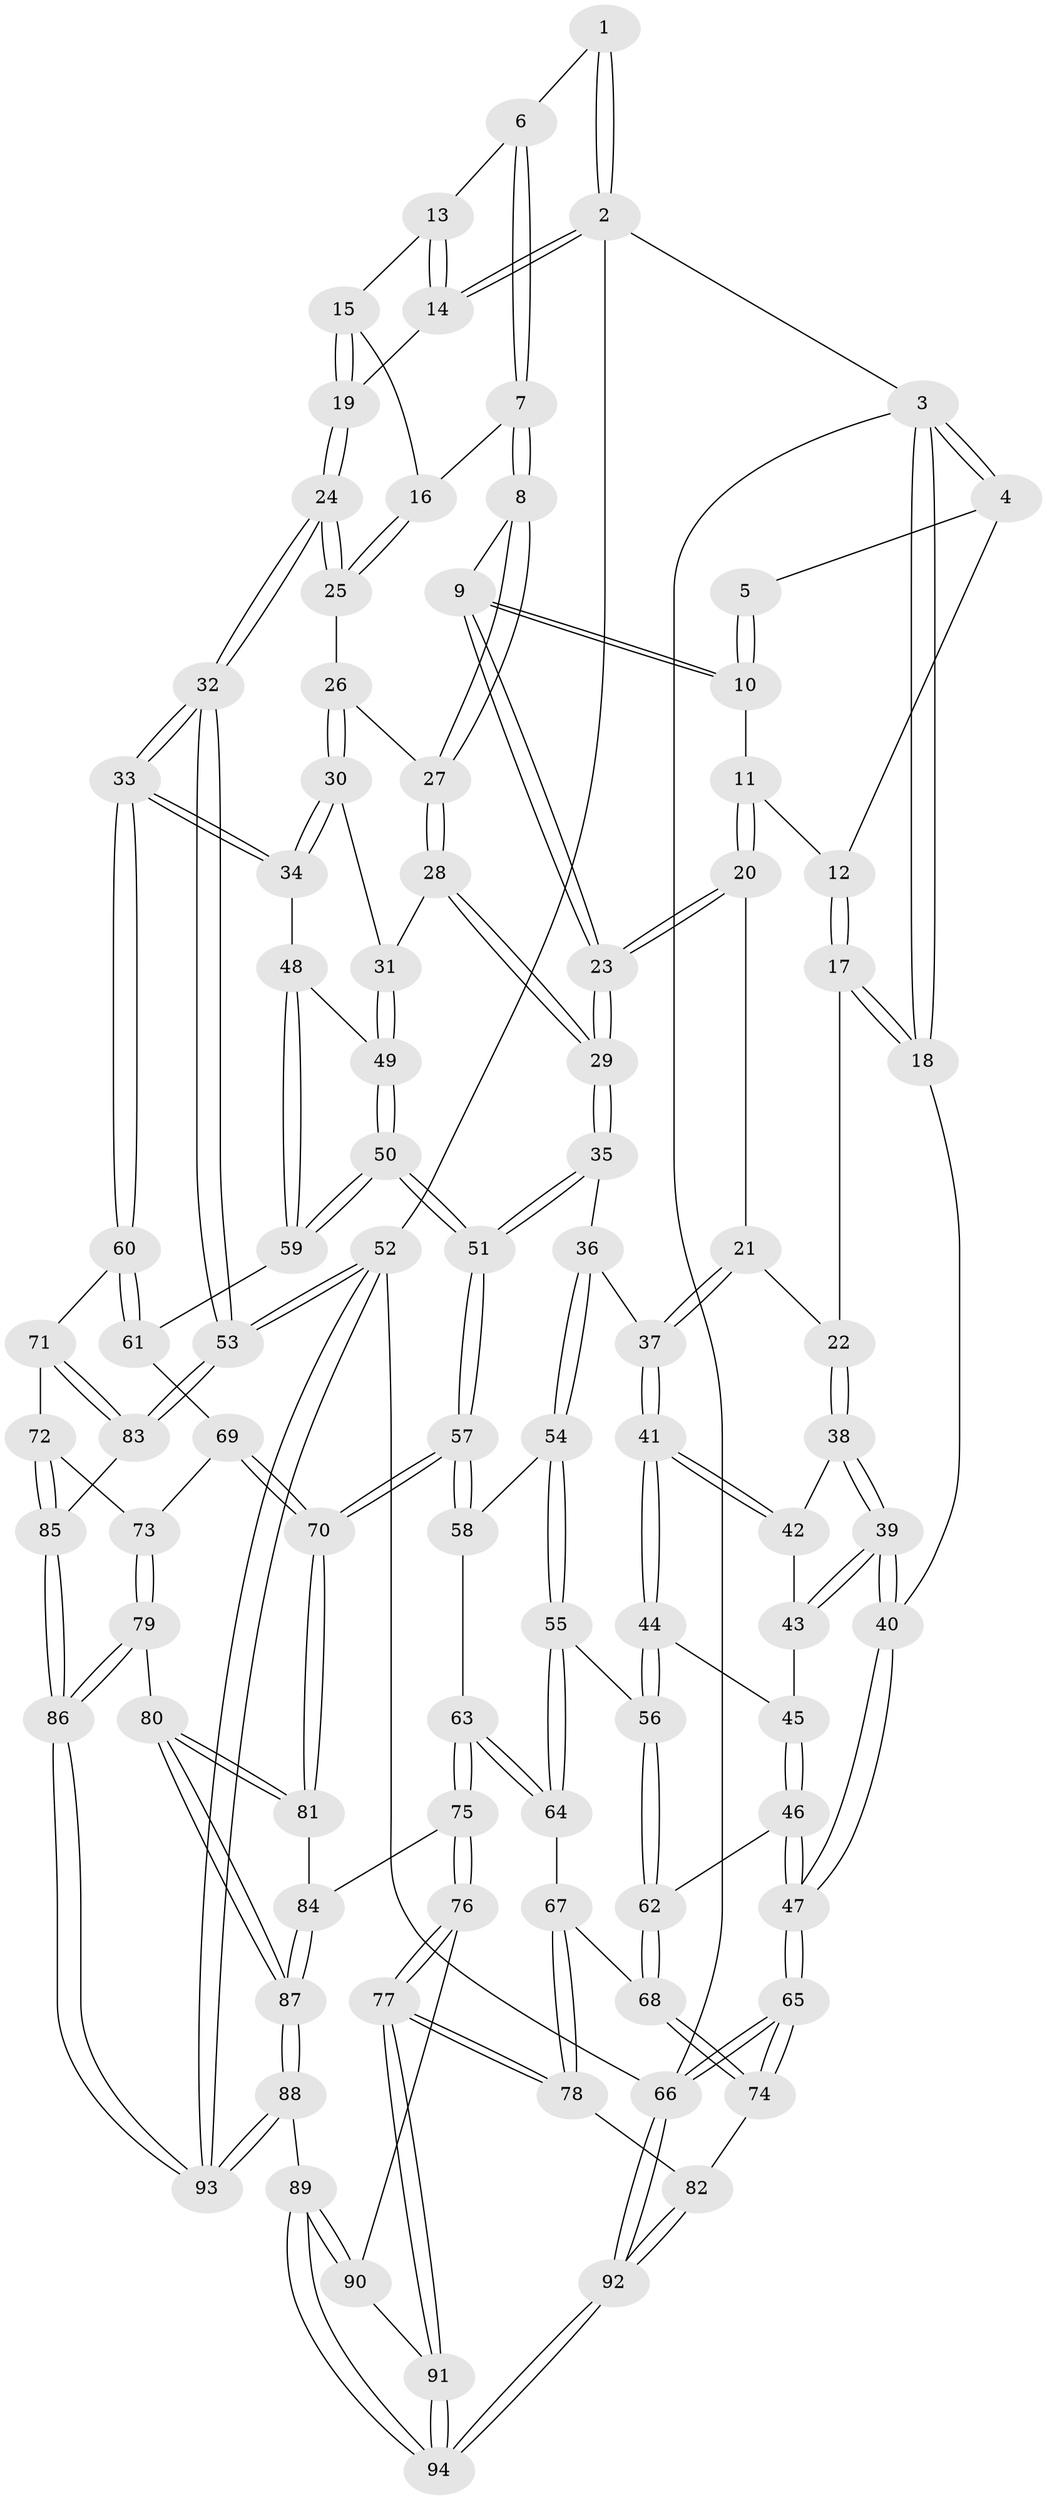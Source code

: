 // Generated by graph-tools (version 1.1) at 2025/51/03/09/25 03:51:03]
// undirected, 94 vertices, 232 edges
graph export_dot {
graph [start="1"]
  node [color=gray90,style=filled];
  1 [pos="+0.6491851111981658+0"];
  2 [pos="+1+0"];
  3 [pos="+0+0"];
  4 [pos="+0+0"];
  5 [pos="+0.5604361771862165+0"];
  6 [pos="+0.7265896556048865+0"];
  7 [pos="+0.7461474894925358+0.19186000537197795"];
  8 [pos="+0.7282292345489011+0.22425605402049403"];
  9 [pos="+0.54803068031514+0.1645690332687585"];
  10 [pos="+0.481226681811637+0.061404295367364393"];
  11 [pos="+0.43329261170549693+0.09985636185888934"];
  12 [pos="+0.24050056426985575+0.08109106050498263"];
  13 [pos="+0.8828327809658473+0.07555310233156003"];
  14 [pos="+1+0.07528356981023507"];
  15 [pos="+0.860876439201432+0.1674724546063342"];
  16 [pos="+0.8364862987617104+0.1919718429772884"];
  17 [pos="+0.19729482579797128+0.19669305087869904"];
  18 [pos="+0+0.1690414982105939"];
  19 [pos="+1+0.127933973531376"];
  20 [pos="+0.37231319266989193+0.25681262920620035"];
  21 [pos="+0.31059746239778435+0.28785979875753603"];
  22 [pos="+0.26618593625186193+0.29111274107588603"];
  23 [pos="+0.5637163273222906+0.3922309996811033"];
  24 [pos="+1+0.26100939845213394"];
  25 [pos="+0.9417119710755034+0.28597222710249454"];
  26 [pos="+0.8738441398085087+0.32528599740819625"];
  27 [pos="+0.7240485669130439+0.2659682266215748"];
  28 [pos="+0.6380812552004523+0.4049079594140472"];
  29 [pos="+0.5822612138164176+0.42003201399869666"];
  30 [pos="+0.8435009365510814+0.41900940401499737"];
  31 [pos="+0.6381789242892815+0.40495389668972326"];
  32 [pos="+1+0.567877241992277"];
  33 [pos="+1+0.5743309018300654"];
  34 [pos="+0.9166604709603972+0.5172596285231413"];
  35 [pos="+0.5779039436023112+0.42701427934254377"];
  36 [pos="+0.5456741380439475+0.44976262148547685"];
  37 [pos="+0.3677769490918538+0.42584141836835854"];
  38 [pos="+0.22378426650215164+0.34525311475378995"];
  39 [pos="+0+0.41745070097558085"];
  40 [pos="+0+0.419909168430155"];
  41 [pos="+0.2873900121450751+0.5127220064202002"];
  42 [pos="+0.24041447665872612+0.4174984880065659"];
  43 [pos="+0.14335695879967472+0.486962066256521"];
  44 [pos="+0.28559136811153885+0.542813327949792"];
  45 [pos="+0.18940351564285635+0.5181178595156827"];
  46 [pos="+0.0587054445227196+0.6594831757995195"];
  47 [pos="+0+0.5388850344927112"];
  48 [pos="+0.8333926882878641+0.5535946893344398"];
  49 [pos="+0.774307046598045+0.5511073280765465"];
  50 [pos="+0.6779613477526192+0.6925139116397153"];
  51 [pos="+0.67170799765223+0.6982643740585436"];
  52 [pos="+1+1"];
  53 [pos="+1+1"];
  54 [pos="+0.4639709532988868+0.5629330699414598"];
  55 [pos="+0.3517571972149126+0.6134349008012002"];
  56 [pos="+0.2951480967670445+0.5683202705502267"];
  57 [pos="+0.6639357440194811+0.7262902892260154"];
  58 [pos="+0.5295739467095073+0.6596867118866363"];
  59 [pos="+0.8220898594843132+0.6428272382473741"];
  60 [pos="+0.9700893852404817+0.7076323760505732"];
  61 [pos="+0.8676969534829296+0.6955169686067061"];
  62 [pos="+0.08667516513173071+0.6795510079130974"];
  63 [pos="+0.42200539271211157+0.768063863043172"];
  64 [pos="+0.35151781094013557+0.7013903645899299"];
  65 [pos="+0+1"];
  66 [pos="+0+1"];
  67 [pos="+0.349261398513231+0.7029399815474018"];
  68 [pos="+0.09921004451784614+0.7031249838506306"];
  69 [pos="+0.771160362267229+0.7455920731379517"];
  70 [pos="+0.6650697561165576+0.7350537394274828"];
  71 [pos="+0.940280083148044+0.7630994813291243"];
  72 [pos="+0.9019958105128388+0.8077146432292515"];
  73 [pos="+0.8286575236842627+0.7939532921169126"];
  74 [pos="+0.13926185034858754+0.842269005289926"];
  75 [pos="+0.43159980605231557+0.7844260254967095"];
  76 [pos="+0.4032159119915163+0.8477421194134018"];
  77 [pos="+0.20641740962812005+0.8925741763838663"];
  78 [pos="+0.19386649633682124+0.8739022485047844"];
  79 [pos="+0.7748211371838312+0.8997706897332667"];
  80 [pos="+0.6858794127968454+0.8859250648929564"];
  81 [pos="+0.6597154088791956+0.7499195742196513"];
  82 [pos="+0.1488914822216218+0.8496200241620994"];
  83 [pos="+1+0.9148622703780115"];
  84 [pos="+0.4980267728878382+0.8025333454846361"];
  85 [pos="+0.8928893615209382+0.8733274636786491"];
  86 [pos="+0.84359944638607+0.9294572702478909"];
  87 [pos="+0.5658713465429744+1"];
  88 [pos="+0.5281884116666644+1"];
  89 [pos="+0.5225288044285064+1"];
  90 [pos="+0.40647638105831874+0.8716684501106252"];
  91 [pos="+0.24205893603182943+1"];
  92 [pos="+0+1"];
  93 [pos="+0.9890389020361309+1"];
  94 [pos="+0.3038540027547416+1"];
  1 -- 2;
  1 -- 2;
  1 -- 6;
  2 -- 3;
  2 -- 14;
  2 -- 14;
  2 -- 52;
  3 -- 4;
  3 -- 4;
  3 -- 18;
  3 -- 18;
  3 -- 66;
  4 -- 5;
  4 -- 12;
  5 -- 10;
  5 -- 10;
  6 -- 7;
  6 -- 7;
  6 -- 13;
  7 -- 8;
  7 -- 8;
  7 -- 16;
  8 -- 9;
  8 -- 27;
  8 -- 27;
  9 -- 10;
  9 -- 10;
  9 -- 23;
  9 -- 23;
  10 -- 11;
  11 -- 12;
  11 -- 20;
  11 -- 20;
  12 -- 17;
  12 -- 17;
  13 -- 14;
  13 -- 14;
  13 -- 15;
  14 -- 19;
  15 -- 16;
  15 -- 19;
  15 -- 19;
  16 -- 25;
  16 -- 25;
  17 -- 18;
  17 -- 18;
  17 -- 22;
  18 -- 40;
  19 -- 24;
  19 -- 24;
  20 -- 21;
  20 -- 23;
  20 -- 23;
  21 -- 22;
  21 -- 37;
  21 -- 37;
  22 -- 38;
  22 -- 38;
  23 -- 29;
  23 -- 29;
  24 -- 25;
  24 -- 25;
  24 -- 32;
  24 -- 32;
  25 -- 26;
  26 -- 27;
  26 -- 30;
  26 -- 30;
  27 -- 28;
  27 -- 28;
  28 -- 29;
  28 -- 29;
  28 -- 31;
  29 -- 35;
  29 -- 35;
  30 -- 31;
  30 -- 34;
  30 -- 34;
  31 -- 49;
  31 -- 49;
  32 -- 33;
  32 -- 33;
  32 -- 53;
  32 -- 53;
  33 -- 34;
  33 -- 34;
  33 -- 60;
  33 -- 60;
  34 -- 48;
  35 -- 36;
  35 -- 51;
  35 -- 51;
  36 -- 37;
  36 -- 54;
  36 -- 54;
  37 -- 41;
  37 -- 41;
  38 -- 39;
  38 -- 39;
  38 -- 42;
  39 -- 40;
  39 -- 40;
  39 -- 43;
  39 -- 43;
  40 -- 47;
  40 -- 47;
  41 -- 42;
  41 -- 42;
  41 -- 44;
  41 -- 44;
  42 -- 43;
  43 -- 45;
  44 -- 45;
  44 -- 56;
  44 -- 56;
  45 -- 46;
  45 -- 46;
  46 -- 47;
  46 -- 47;
  46 -- 62;
  47 -- 65;
  47 -- 65;
  48 -- 49;
  48 -- 59;
  48 -- 59;
  49 -- 50;
  49 -- 50;
  50 -- 51;
  50 -- 51;
  50 -- 59;
  50 -- 59;
  51 -- 57;
  51 -- 57;
  52 -- 53;
  52 -- 53;
  52 -- 93;
  52 -- 93;
  52 -- 66;
  53 -- 83;
  53 -- 83;
  54 -- 55;
  54 -- 55;
  54 -- 58;
  55 -- 56;
  55 -- 64;
  55 -- 64;
  56 -- 62;
  56 -- 62;
  57 -- 58;
  57 -- 58;
  57 -- 70;
  57 -- 70;
  58 -- 63;
  59 -- 61;
  60 -- 61;
  60 -- 61;
  60 -- 71;
  61 -- 69;
  62 -- 68;
  62 -- 68;
  63 -- 64;
  63 -- 64;
  63 -- 75;
  63 -- 75;
  64 -- 67;
  65 -- 66;
  65 -- 66;
  65 -- 74;
  65 -- 74;
  66 -- 92;
  66 -- 92;
  67 -- 68;
  67 -- 78;
  67 -- 78;
  68 -- 74;
  68 -- 74;
  69 -- 70;
  69 -- 70;
  69 -- 73;
  70 -- 81;
  70 -- 81;
  71 -- 72;
  71 -- 83;
  71 -- 83;
  72 -- 73;
  72 -- 85;
  72 -- 85;
  73 -- 79;
  73 -- 79;
  74 -- 82;
  75 -- 76;
  75 -- 76;
  75 -- 84;
  76 -- 77;
  76 -- 77;
  76 -- 90;
  77 -- 78;
  77 -- 78;
  77 -- 91;
  77 -- 91;
  78 -- 82;
  79 -- 80;
  79 -- 86;
  79 -- 86;
  80 -- 81;
  80 -- 81;
  80 -- 87;
  80 -- 87;
  81 -- 84;
  82 -- 92;
  82 -- 92;
  83 -- 85;
  84 -- 87;
  84 -- 87;
  85 -- 86;
  85 -- 86;
  86 -- 93;
  86 -- 93;
  87 -- 88;
  87 -- 88;
  88 -- 89;
  88 -- 93;
  88 -- 93;
  89 -- 90;
  89 -- 90;
  89 -- 94;
  89 -- 94;
  90 -- 91;
  91 -- 94;
  91 -- 94;
  92 -- 94;
  92 -- 94;
}

